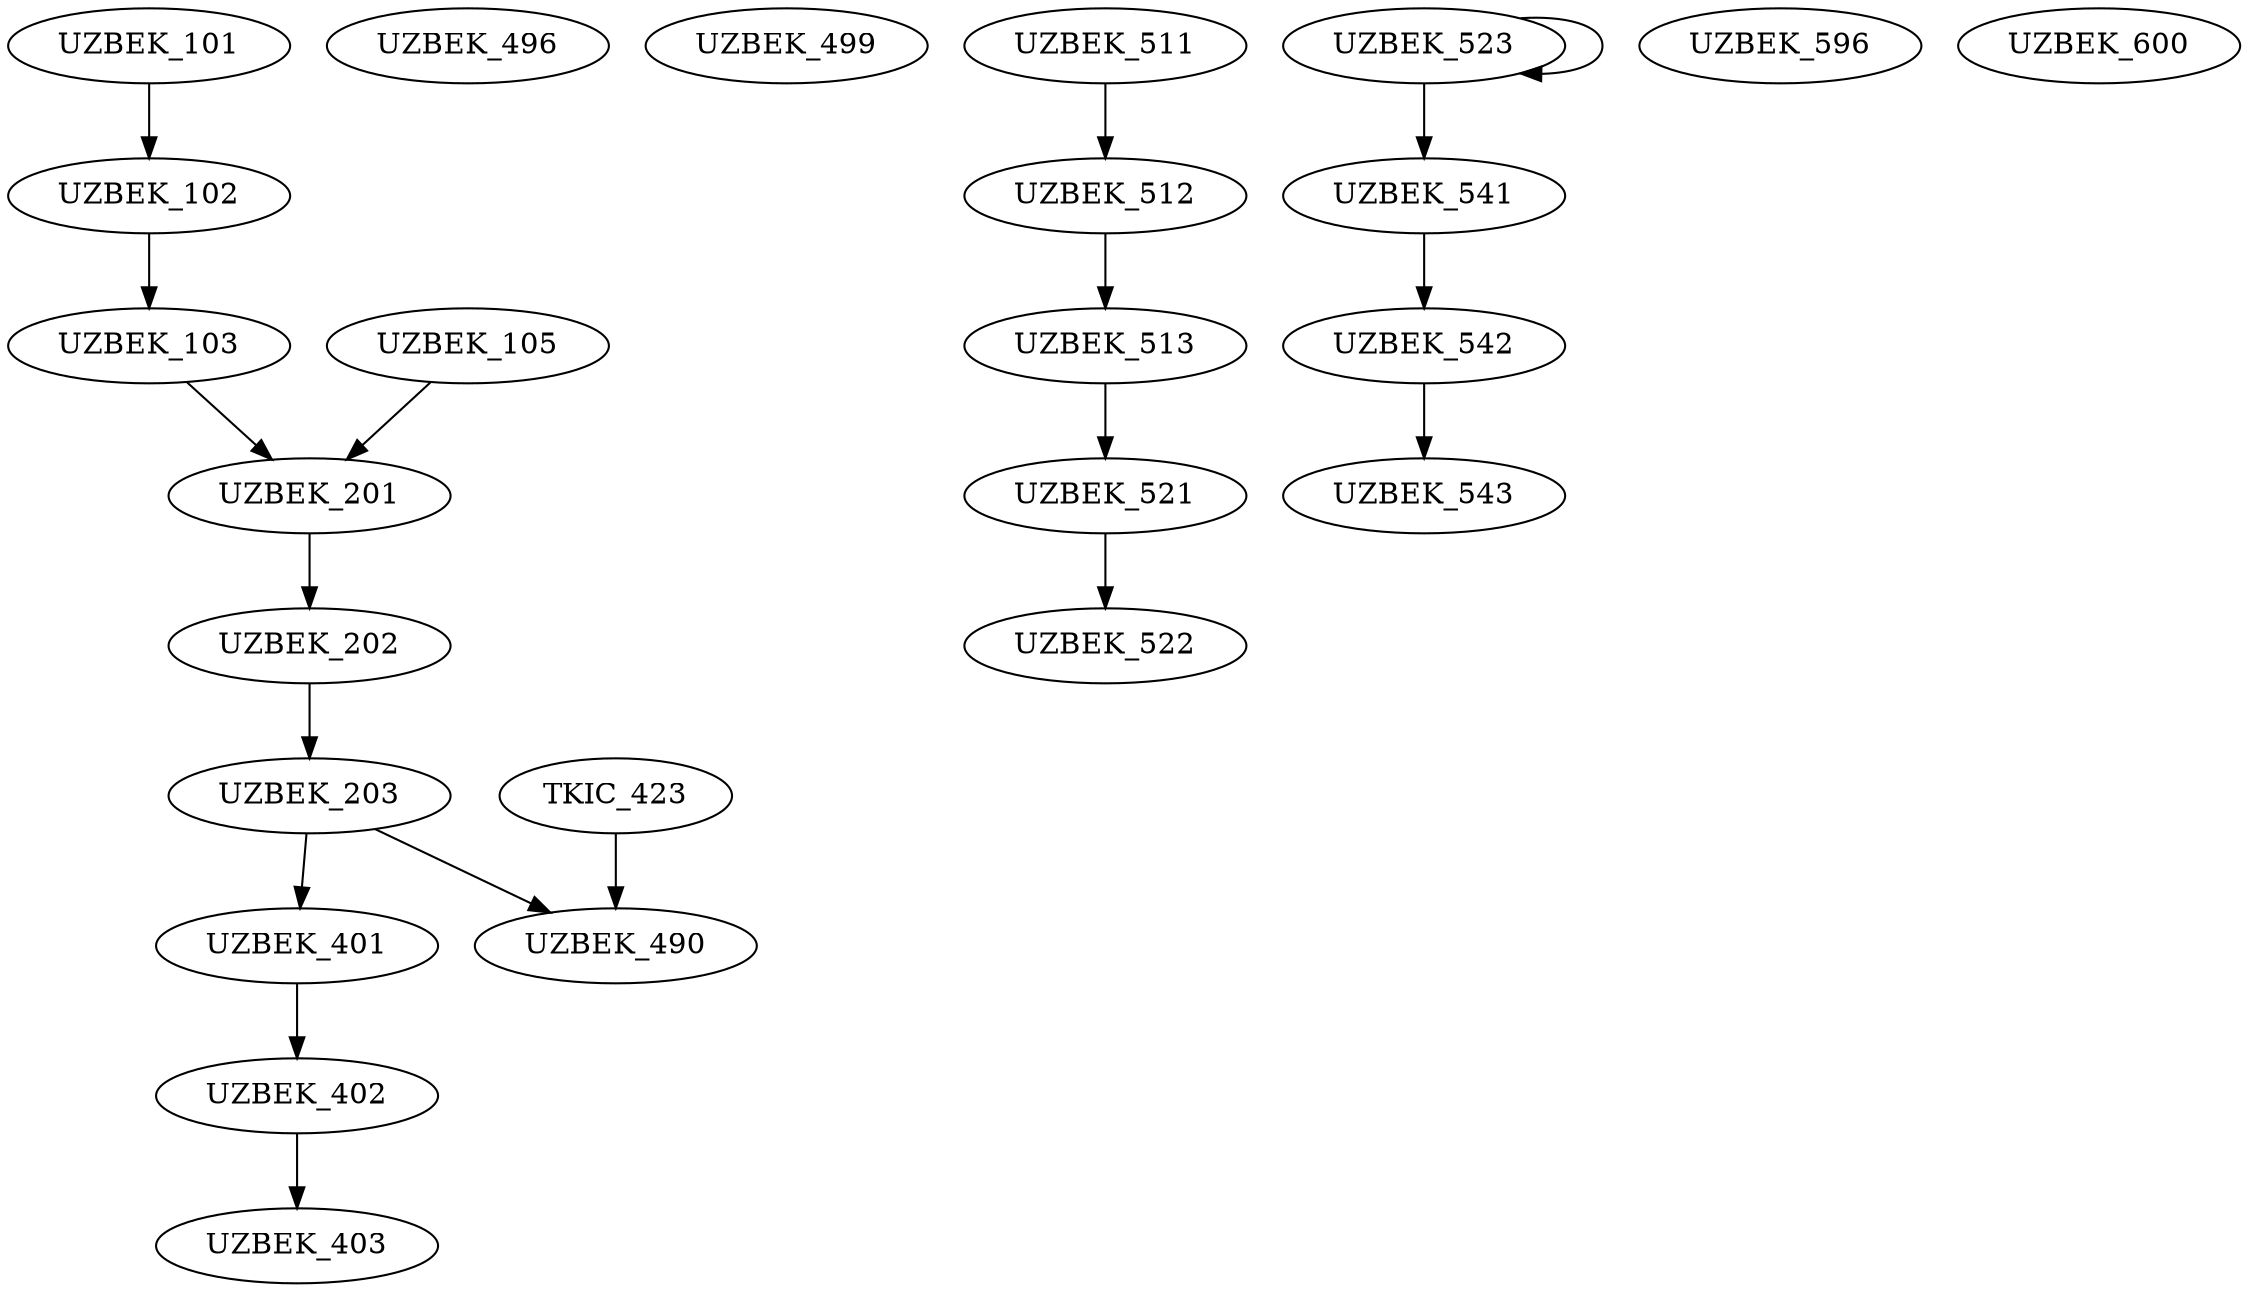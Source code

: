 digraph G {
    UZBEK_101;
    edge [color=black];
    UZBEK_101 -> UZBEK_102;
    edge [color=black];
    UZBEK_102 -> UZBEK_103;
    UZBEK_105;
    edge [color=black];
    UZBEK_103 -> UZBEK_201;
    UZBEK_105 -> UZBEK_201;
    edge [color=black];
    UZBEK_201 -> UZBEK_202;
    edge [color=black];
    UZBEK_202 -> UZBEK_203;
    edge [color=black];
    UZBEK_203 -> UZBEK_401;
    edge [color=black];
    UZBEK_401 -> UZBEK_402;
    edge [color=black];
    UZBEK_402 -> UZBEK_403;
    edge [color=black];
    UZBEK_203 -> UZBEK_490;
    TKIC_423 -> UZBEK_490;
    UZBEK_496;
    UZBEK_499;
    UZBEK_511;
    edge [color=black];
    UZBEK_511 -> UZBEK_512;
    edge [color=black];
    UZBEK_512 -> UZBEK_513;
    edge [color=black];
    UZBEK_513 -> UZBEK_521;
    edge [color=black];
    UZBEK_521 -> UZBEK_522;
    edge [color=black];
    UZBEK_523 -> UZBEK_523;
    edge [color=black];
    UZBEK_523 -> UZBEK_541;
    edge [color=black];
    UZBEK_541 -> UZBEK_542;
    edge [color=black];
    UZBEK_542 -> UZBEK_543;
    UZBEK_596;
    UZBEK_600;
}
